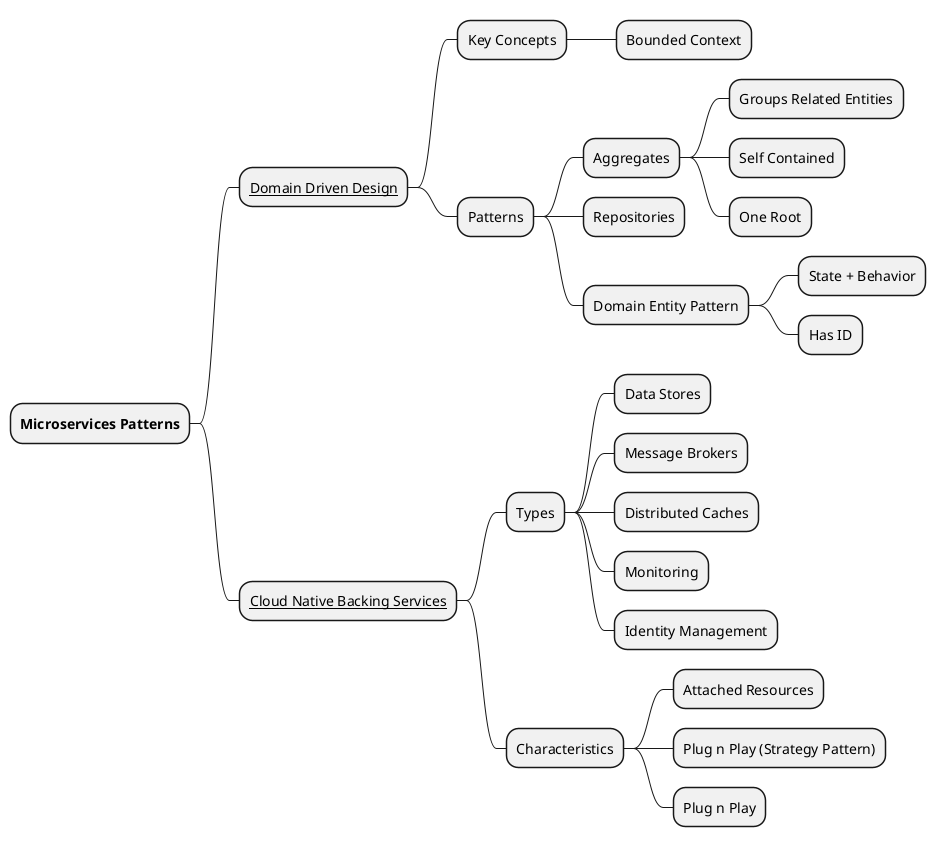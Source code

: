 @startmindmap DDD Patterns
* **Microservices Patterns**

** __Domain Driven Design__
*** Key Concepts
**** Bounded Context
*** Patterns
**** Aggregates
***** Groups Related Entities
***** Self Contained
***** One Root
**** Repositories
**** Domain Entity Pattern
***** State + Behavior
***** Has ID


** __Cloud Native Backing Services__
*** Types
**** Data Stores
**** Message Brokers
**** Distributed Caches
**** Monitoring
**** Identity Management
*** Characteristics
**** Attached Resources
**** Plug n Play (Strategy Pattern)
**** Plug n Play

@endmindmap
